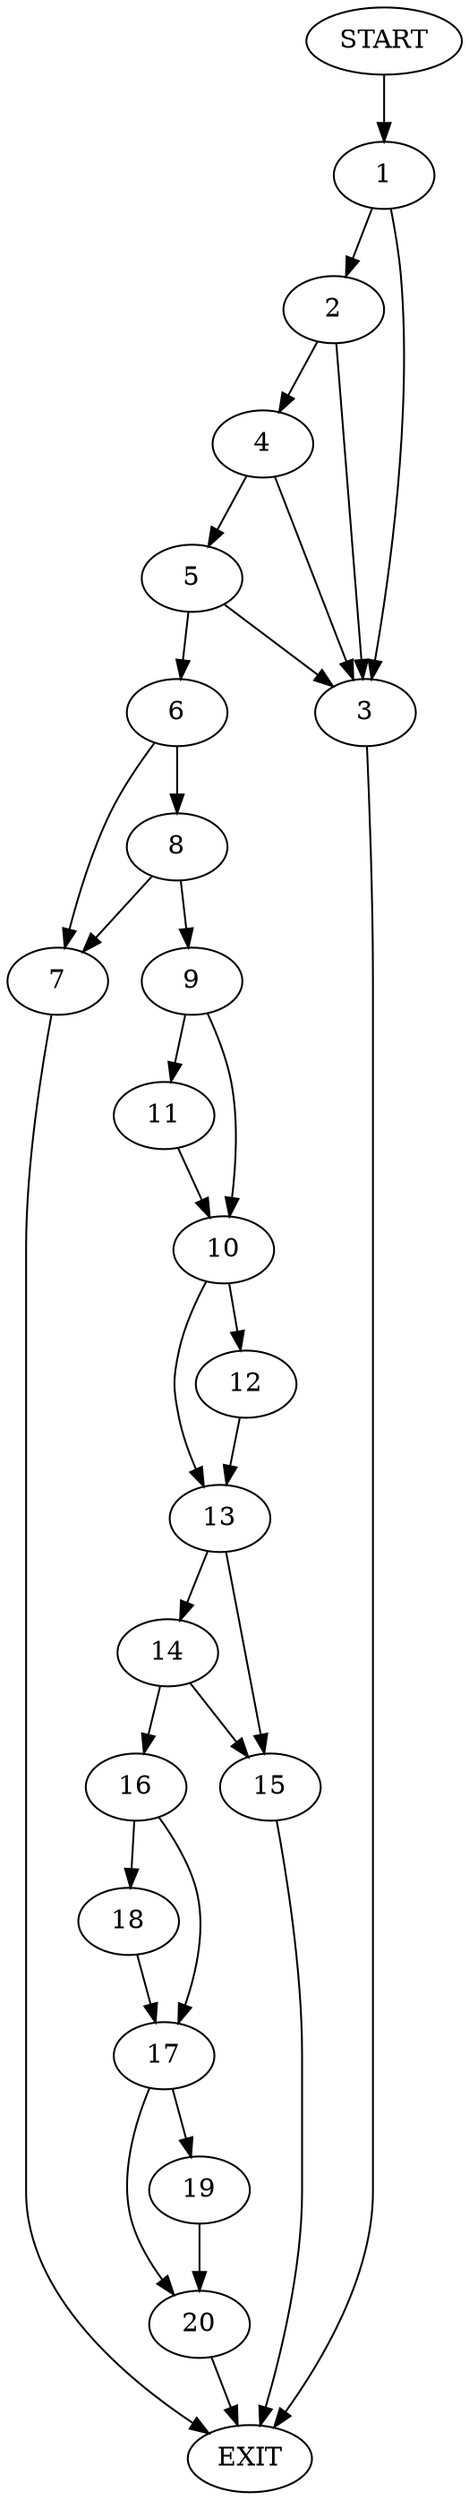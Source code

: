 digraph {
0 [label="START"]
21 [label="EXIT"]
0 -> 1
1 -> 2
1 -> 3
2 -> 4
2 -> 3
3 -> 21
4 -> 5
4 -> 3
5 -> 6
5 -> 3
6 -> 7
6 -> 8
7 -> 21
8 -> 7
8 -> 9
9 -> 10
9 -> 11
11 -> 10
10 -> 12
10 -> 13
12 -> 13
13 -> 14
13 -> 15
14 -> 16
14 -> 15
15 -> 21
16 -> 17
16 -> 18
18 -> 17
17 -> 19
17 -> 20
19 -> 20
20 -> 21
}
